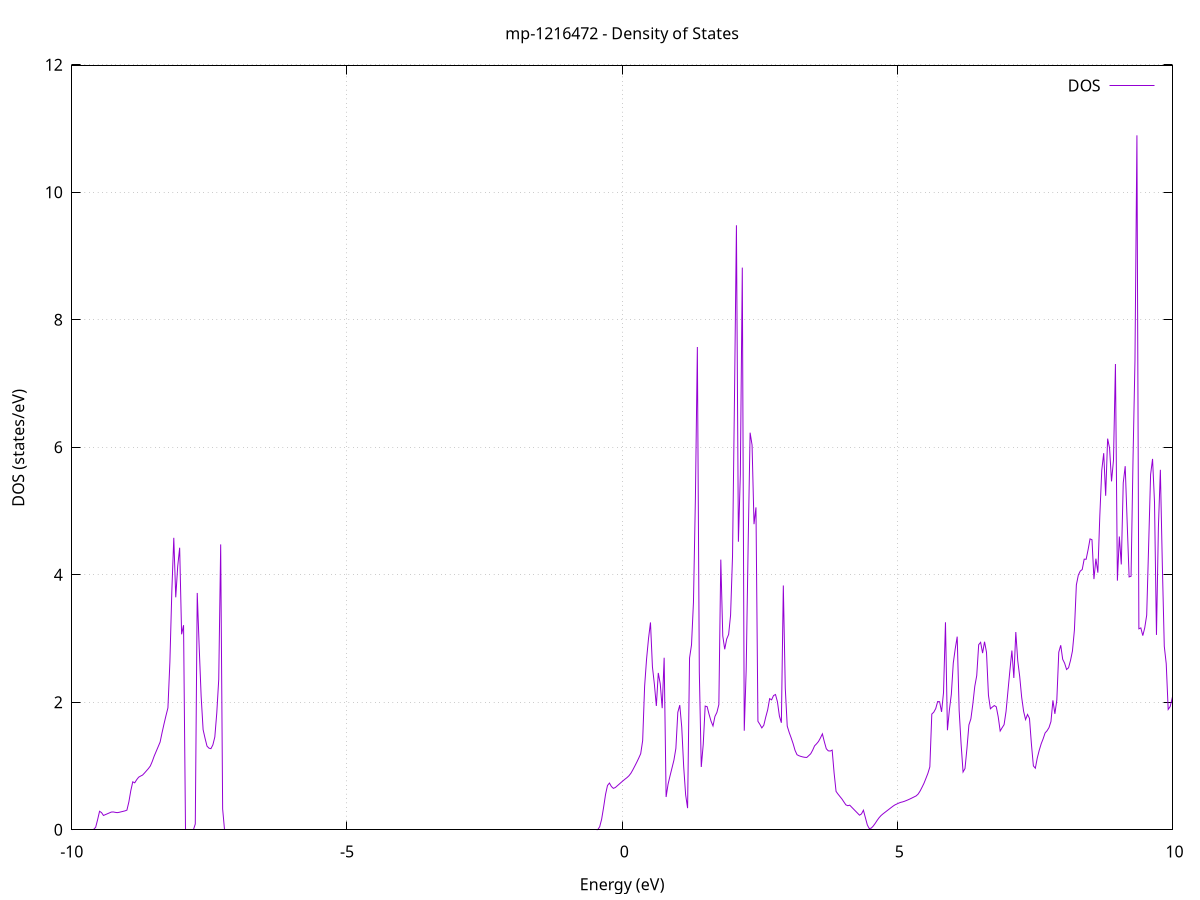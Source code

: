 set title 'mp-1216472 - Density of States'
set xlabel 'Energy (eV)'
set ylabel 'DOS (states/eV)'
set grid
set xrange [-10:10]
set yrange [0:11.984]
set xzeroaxis lt -1
set terminal png size 800,600
set output 'mp-1216472_dos_gnuplot.png'
plot '-' using 1:2 with lines title 'DOS'
-34.627600 0.000000
-34.592100 0.000000
-34.556600 0.000000
-34.521100 0.000000
-34.485600 0.000000
-34.450100 0.000000
-34.414600 0.000000
-34.379100 0.000000
-34.343600 0.000000
-34.308100 0.000000
-34.272600 0.000000
-34.237200 0.000000
-34.201700 0.000000
-34.166200 0.000000
-34.130700 0.000000
-34.095200 0.000000
-34.059700 0.000000
-34.024200 0.000000
-33.988700 0.000000
-33.953200 0.000000
-33.917700 0.000000
-33.882200 0.000000
-33.846700 0.000000
-33.811200 0.000000
-33.775700 0.000000
-33.740200 0.000000
-33.704700 0.000000
-33.669200 0.000000
-33.633700 0.000000
-33.598200 0.000000
-33.562700 0.000000
-33.527200 0.000000
-33.491700 0.000000
-33.456200 0.000000
-33.420700 0.000000
-33.385200 0.000000
-33.349700 0.000000
-33.314200 0.000000
-33.278700 0.000000
-33.243200 0.000000
-33.207700 0.000000
-33.172200 0.000000
-33.136700 0.000000
-33.101200 0.000000
-33.065700 0.000000
-33.030200 0.000000
-32.994700 0.000000
-32.959200 0.000000
-32.923700 0.000000
-32.888300 0.000000
-32.852800 0.000000
-32.817300 0.000000
-32.781800 0.000000
-32.746300 0.000000
-32.710800 0.000000
-32.675300 0.000000
-32.639800 0.000000
-32.604300 0.000000
-32.568800 0.000000
-32.533300 0.000000
-32.497800 0.000000
-32.462300 0.000000
-32.426800 0.000000
-32.391300 0.000000
-32.355800 0.000000
-32.320300 0.000000
-32.284800 0.000000
-32.249300 0.000000
-32.213800 0.000000
-32.178300 0.000000
-32.142800 0.000000
-32.107300 0.000000
-32.071800 0.000000
-32.036300 0.000000
-32.000800 0.000000
-31.965300 0.000000
-31.929800 0.000000
-31.894300 0.000000
-31.858800 0.000000
-31.823300 0.000000
-31.787800 0.000000
-31.752300 0.000000
-31.716800 0.000000
-31.681300 0.000000
-31.645800 0.000000
-31.610300 0.000000
-31.574800 0.000000
-31.539400 0.000000
-31.503900 0.000000
-31.468400 0.000000
-31.432900 0.000000
-31.397400 0.599100
-31.361900 3.513700
-31.326400 11.224900
-31.290900 30.777700
-31.255400 5.088300
-31.219900 40.945600
-31.184400 20.479300
-31.148900 13.538400
-31.113400 10.630600
-31.077900 12.816600
-31.042400 15.099800
-31.006900 15.040400
-30.971400 8.209000
-30.935900 0.000000
-30.900400 0.000000
-30.864900 0.000000
-30.829400 0.000000
-30.793900 0.000000
-30.758400 0.000000
-30.722900 0.000000
-30.687400 0.000000
-30.651900 5.942100
-30.616400 15.438400
-30.580900 8.368100
-30.545400 5.935000
-30.509900 6.541100
-30.474400 9.740300
-30.438900 13.088700
-30.403400 14.399000
-30.367900 19.542000
-30.332400 22.978200
-30.296900 1.994600
-30.261400 28.290700
-30.225900 0.000000
-30.190500 0.000000
-30.155000 0.000000
-30.119500 0.000000
-30.084000 0.000000
-30.048500 0.000000
-30.013000 0.000000
-29.977500 0.000000
-29.942000 0.000000
-29.906500 0.000000
-29.871000 0.000000
-29.835500 0.000000
-29.800000 0.000000
-29.764500 0.000000
-29.729000 0.000000
-29.693500 0.000000
-29.658000 0.000000
-29.622500 0.000000
-29.587000 0.000000
-29.551500 0.000000
-29.516000 0.000000
-29.480500 0.000000
-29.445000 0.000000
-29.409500 0.000000
-29.374000 0.000000
-29.338500 0.000000
-29.303000 0.000000
-29.267500 0.000000
-29.232000 0.000000
-29.196500 0.000000
-29.161000 0.000000
-29.125500 0.000000
-29.090000 0.000000
-29.054500 0.000000
-29.019000 0.000000
-28.983500 0.000000
-28.948000 0.000000
-28.912500 0.000000
-28.877000 0.000000
-28.841600 0.000000
-28.806100 0.000000
-28.770600 0.000000
-28.735100 0.000000
-28.699600 0.000000
-28.664100 0.000000
-28.628600 0.000000
-28.593100 0.000000
-28.557600 0.000000
-28.522100 0.000000
-28.486600 0.000000
-28.451100 0.000000
-28.415600 0.000000
-28.380100 0.000000
-28.344600 0.000000
-28.309100 0.000000
-28.273600 0.000000
-28.238100 0.000000
-28.202600 0.000000
-28.167100 0.000000
-28.131600 0.000000
-28.096100 0.000000
-28.060600 0.000000
-28.025100 0.000000
-27.989600 0.000000
-27.954100 0.000000
-27.918600 0.000000
-27.883100 0.000000
-27.847600 0.000000
-27.812100 0.000000
-27.776600 0.000000
-27.741100 0.000000
-27.705600 0.000000
-27.670100 0.000000
-27.634600 0.000000
-27.599100 0.000000
-27.563600 0.000000
-27.528100 0.000000
-27.492700 0.000000
-27.457200 0.000000
-27.421700 0.000000
-27.386200 0.000000
-27.350700 0.000000
-27.315200 0.000000
-27.279700 0.000000
-27.244200 0.000000
-27.208700 0.000000
-27.173200 0.000000
-27.137700 0.000000
-27.102200 0.000000
-27.066700 0.000000
-27.031200 0.000000
-26.995700 0.000000
-26.960200 0.000000
-26.924700 0.000000
-26.889200 0.000000
-26.853700 0.000000
-26.818200 0.000000
-26.782700 0.000000
-26.747200 0.000000
-26.711700 0.000000
-26.676200 0.000000
-26.640700 0.000000
-26.605200 0.000000
-26.569700 0.000000
-26.534200 0.000000
-26.498700 0.000000
-26.463200 0.000000
-26.427700 0.000000
-26.392200 0.000000
-26.356700 0.000000
-26.321200 0.000000
-26.285700 0.000000
-26.250200 0.000000
-26.214700 0.000000
-26.179200 0.000000
-26.143800 0.000000
-26.108300 0.000000
-26.072800 0.000000
-26.037300 0.000000
-26.001800 0.000000
-25.966300 0.000000
-25.930800 0.000000
-25.895300 0.000000
-25.859800 0.000000
-25.824300 0.000000
-25.788800 0.000000
-25.753300 0.000000
-25.717800 0.000000
-25.682300 0.000000
-25.646800 0.000000
-25.611300 0.000000
-25.575800 0.000000
-25.540300 0.000000
-25.504800 0.000000
-25.469300 0.000000
-25.433800 0.000000
-25.398300 0.000000
-25.362800 0.000000
-25.327300 0.000000
-25.291800 0.000000
-25.256300 0.000000
-25.220800 0.000000
-25.185300 0.000000
-25.149800 0.000000
-25.114300 0.000000
-25.078800 0.000000
-25.043300 0.000000
-25.007800 0.000000
-24.972300 0.000000
-24.936800 0.000000
-24.901300 0.000000
-24.865800 0.000000
-24.830300 0.000000
-24.794900 0.000000
-24.759400 0.000000
-24.723900 0.000000
-24.688400 0.000000
-24.652900 0.000000
-24.617400 0.000000
-24.581900 0.000000
-24.546400 0.000000
-24.510900 0.000000
-24.475400 0.000000
-24.439900 0.000000
-24.404400 0.000000
-24.368900 0.000000
-24.333400 0.000000
-24.297900 0.000000
-24.262400 0.000000
-24.226900 0.000000
-24.191400 0.000000
-24.155900 0.000000
-24.120400 0.000000
-24.084900 0.000000
-24.049400 0.000000
-24.013900 0.000000
-23.978400 0.000000
-23.942900 0.000000
-23.907400 0.000000
-23.871900 0.000000
-23.836400 0.000000
-23.800900 0.000000
-23.765400 0.000000
-23.729900 0.000000
-23.694400 0.000000
-23.658900 0.000000
-23.623400 0.000000
-23.587900 0.000000
-23.552400 0.000000
-23.516900 0.000000
-23.481400 0.000000
-23.445900 0.000000
-23.410500 0.000000
-23.375000 0.000000
-23.339500 0.000000
-23.304000 0.000000
-23.268500 0.000000
-23.233000 0.000000
-23.197500 0.000000
-23.162000 0.000000
-23.126500 0.000000
-23.091000 0.000000
-23.055500 0.000000
-23.020000 0.000000
-22.984500 0.000000
-22.949000 0.000000
-22.913500 0.000000
-22.878000 0.000000
-22.842500 0.000000
-22.807000 0.000000
-22.771500 0.000000
-22.736000 0.000000
-22.700500 0.000000
-22.665000 0.000000
-22.629500 0.000000
-22.594000 0.000000
-22.558500 0.000000
-22.523000 0.000000
-22.487500 0.000000
-22.452000 0.000000
-22.416500 0.000000
-22.381000 0.000000
-22.345500 0.000000
-22.310000 0.000000
-22.274500 0.000000
-22.239000 0.000000
-22.203500 0.000000
-22.168000 0.000000
-22.132500 0.000000
-22.097000 0.000000
-22.061600 0.000000
-22.026100 0.000000
-21.990600 0.000000
-21.955100 0.000000
-21.919600 0.000000
-21.884100 0.000000
-21.848600 0.000000
-21.813100 0.000000
-21.777600 0.000000
-21.742100 0.000000
-21.706600 0.000000
-21.671100 0.000000
-21.635600 0.000000
-21.600100 0.000000
-21.564600 0.000000
-21.529100 0.000000
-21.493600 0.000000
-21.458100 0.000000
-21.422600 0.000000
-21.387100 0.000000
-21.351600 0.000000
-21.316100 0.000000
-21.280600 0.000000
-21.245100 0.000000
-21.209600 0.000000
-21.174100 0.000000
-21.138600 0.000000
-21.103100 0.000000
-21.067600 0.000000
-21.032100 0.000000
-20.996600 0.000000
-20.961100 0.000000
-20.925600 0.000000
-20.890100 0.000000
-20.854600 0.000000
-20.819100 0.000000
-20.783600 0.000000
-20.748100 0.000000
-20.712700 0.000000
-20.677200 0.000000
-20.641700 0.000000
-20.606200 0.000000
-20.570700 0.000000
-20.535200 0.000000
-20.499700 0.000000
-20.464200 0.000000
-20.428700 0.000000
-20.393200 0.000000
-20.357700 0.000000
-20.322200 0.000000
-20.286700 0.000000
-20.251200 0.000000
-20.215700 0.000000
-20.180200 0.000000
-20.144700 0.000000
-20.109200 0.000000
-20.073700 0.000000
-20.038200 0.000000
-20.002700 0.000000
-19.967200 0.000000
-19.931700 0.000000
-19.896200 0.000000
-19.860700 0.000000
-19.825200 0.000000
-19.789700 0.000000
-19.754200 0.000000
-19.718700 0.000000
-19.683200 0.000000
-19.647700 0.000000
-19.612200 0.000000
-19.576700 0.000000
-19.541200 0.000000
-19.505700 0.000000
-19.470200 0.000000
-19.434700 0.000000
-19.399200 0.000000
-19.363800 0.000000
-19.328300 0.000000
-19.292800 0.000000
-19.257300 0.000000
-19.221800 0.000000
-19.186300 0.000000
-19.150800 0.000000
-19.115300 0.000000
-19.079800 0.000000
-19.044300 0.000000
-19.008800 0.000000
-18.973300 0.000000
-18.937800 0.000000
-18.902300 0.000000
-18.866800 0.000000
-18.831300 0.000000
-18.795800 0.000000
-18.760300 0.000000
-18.724800 0.000000
-18.689300 0.000000
-18.653800 0.000000
-18.618300 0.000000
-18.582800 0.000000
-18.547300 0.000000
-18.511800 0.000000
-18.476300 0.000000
-18.440800 0.000000
-18.405300 0.000000
-18.369800 0.000000
-18.334300 0.000000
-18.298800 0.000000
-18.263300 0.000000
-18.227800 0.000000
-18.192300 0.000000
-18.156800 0.000000
-18.121300 0.000000
-18.085800 0.000000
-18.050300 0.000000
-18.014900 0.000000
-17.979400 0.000000
-17.943900 0.000000
-17.908400 0.000000
-17.872900 0.000000
-17.837400 0.000000
-17.801900 0.000000
-17.766400 0.000000
-17.730900 0.000000
-17.695400 0.000000
-17.659900 0.000000
-17.624400 0.000000
-17.588900 0.000000
-17.553400 0.000000
-17.517900 0.000000
-17.482400 0.000000
-17.446900 0.000000
-17.411400 0.000000
-17.375900 0.000000
-17.340400 0.000000
-17.304900 0.000000
-17.269400 0.000000
-17.233900 0.000000
-17.198400 0.000000
-17.162900 0.000000
-17.127400 0.000000
-17.091900 0.000000
-17.056400 0.000000
-17.020900 0.000000
-16.985400 0.000000
-16.949900 0.000000
-16.914400 0.000000
-16.878900 0.000000
-16.843400 0.000000
-16.807900 0.000000
-16.772400 0.000000
-16.736900 0.000000
-16.701400 0.000000
-16.666000 0.000000
-16.630500 0.000000
-16.595000 0.000000
-16.559500 0.000000
-16.524000 0.000000
-16.488500 0.000000
-16.453000 0.000000
-16.417500 0.000000
-16.382000 0.000000
-16.346500 0.000000
-16.311000 0.000000
-16.275500 0.000000
-16.240000 0.000000
-16.204500 0.000000
-16.169000 0.000000
-16.133500 0.000000
-16.098000 0.000000
-16.062500 0.000000
-16.027000 0.000000
-15.991500 0.000000
-15.956000 0.000000
-15.920500 0.000000
-15.885000 0.000000
-15.849500 0.000000
-15.814000 0.000000
-15.778500 0.000000
-15.743000 0.000000
-15.707500 0.000000
-15.672000 0.000000
-15.636500 0.000000
-15.601000 0.000000
-15.565500 0.000000
-15.530000 0.000000
-15.494500 0.000000
-15.459000 0.000000
-15.423500 0.000000
-15.388000 0.000000
-15.352500 0.000000
-15.317100 0.000000
-15.281600 0.000000
-15.246100 0.000000
-15.210600 0.000000
-15.175100 0.000000
-15.139600 0.000000
-15.104100 0.000000
-15.068600 0.000000
-15.033100 0.000000
-14.997600 0.000000
-14.962100 0.000000
-14.926600 0.000000
-14.891100 0.000000
-14.855600 0.000000
-14.820100 0.000000
-14.784600 0.000000
-14.749100 0.000000
-14.713600 0.000000
-14.678100 0.000000
-14.642600 0.000000
-14.607100 0.000000
-14.571600 0.000000
-14.536100 0.000000
-14.500600 0.000000
-14.465100 0.000000
-14.429600 0.000000
-14.394100 0.000000
-14.358600 0.000000
-14.323100 0.000000
-14.287600 0.000000
-14.252100 0.000000
-14.216600 0.000000
-14.181100 0.000000
-14.145600 0.000000
-14.110100 0.000000
-14.074600 0.000000
-14.039100 0.000000
-14.003600 0.000000
-13.968100 0.000000
-13.932700 0.000000
-13.897200 0.000000
-13.861700 0.000000
-13.826200 0.000000
-13.790700 0.000000
-13.755200 0.000000
-13.719700 0.000000
-13.684200 0.000000
-13.648700 0.000000
-13.613200 0.000000
-13.577700 0.000000
-13.542200 0.000000
-13.506700 0.000000
-13.471200 0.000000
-13.435700 0.000000
-13.400200 0.000000
-13.364700 0.000000
-13.329200 0.000000
-13.293700 0.000000
-13.258200 0.000000
-13.222700 0.000000
-13.187200 0.000000
-13.151700 0.000000
-13.116200 0.000000
-13.080700 0.000000
-13.045200 0.000000
-13.009700 0.000000
-12.974200 0.000000
-12.938700 0.000000
-12.903200 0.000000
-12.867700 0.000000
-12.832200 0.000000
-12.796700 0.000000
-12.761200 0.000000
-12.725700 0.000000
-12.690200 0.000000
-12.654700 0.000000
-12.619200 0.000000
-12.583800 0.000000
-12.548300 0.000000
-12.512800 0.000000
-12.477300 0.000000
-12.441800 0.000000
-12.406300 0.000000
-12.370800 0.000000
-12.335300 0.000000
-12.299800 0.000000
-12.264300 0.000000
-12.228800 0.000000
-12.193300 0.000000
-12.157800 0.000000
-12.122300 0.000000
-12.086800 0.000000
-12.051300 0.000000
-12.015800 0.000000
-11.980300 0.000000
-11.944800 0.000000
-11.909300 0.000000
-11.873800 0.000000
-11.838300 0.000000
-11.802800 0.000000
-11.767300 0.000000
-11.731800 0.000000
-11.696300 0.000000
-11.660800 0.000000
-11.625300 0.000000
-11.589800 0.000000
-11.554300 0.000000
-11.518800 0.000000
-11.483300 0.000000
-11.447800 0.000000
-11.412300 0.000000
-11.376800 0.000000
-11.341300 0.000000
-11.305800 0.000000
-11.270300 0.000000
-11.234900 0.000000
-11.199400 0.000000
-11.163900 0.000000
-11.128400 0.000000
-11.092900 0.000000
-11.057400 0.000000
-11.021900 0.000000
-10.986400 0.000000
-10.950900 0.000000
-10.915400 0.000000
-10.879900 0.000000
-10.844400 0.000000
-10.808900 0.000000
-10.773400 0.000000
-10.737900 0.000000
-10.702400 0.000000
-10.666900 0.000000
-10.631400 0.000000
-10.595900 0.000000
-10.560400 0.000000
-10.524900 0.000000
-10.489400 0.000000
-10.453900 0.000000
-10.418400 0.000000
-10.382900 0.000000
-10.347400 0.000000
-10.311900 0.000000
-10.276400 0.000000
-10.240900 0.000000
-10.205400 0.000000
-10.169900 0.000000
-10.134400 0.000000
-10.098900 0.000000
-10.063400 0.000000
-10.027900 0.000000
-9.992400 0.000000
-9.956900 0.000000
-9.921400 0.000000
-9.886000 0.000000
-9.850500 0.000000
-9.815000 0.000000
-9.779500 0.000000
-9.744000 0.000000
-9.708500 0.000000
-9.673000 0.000000
-9.637500 0.000000
-9.602000 0.000000
-9.566500 0.038400
-9.531000 0.158100
-9.495500 0.290200
-9.460000 0.269700
-9.424500 0.224400
-9.389000 0.237800
-9.353500 0.251100
-9.318000 0.264500
-9.282500 0.277700
-9.247000 0.279800
-9.211500 0.273600
-9.176000 0.268800
-9.140500 0.273800
-9.105000 0.281400
-9.069500 0.288900
-9.034000 0.296400
-8.998500 0.308200
-8.963000 0.437000
-8.927500 0.615100
-8.892000 0.752500
-8.856500 0.736700
-8.821000 0.785500
-8.785500 0.824700
-8.750000 0.842500
-8.714500 0.857800
-8.679000 0.890100
-8.643500 0.925200
-8.608000 0.960200
-8.572500 1.001700
-8.537100 1.073600
-8.501600 1.158500
-8.466100 1.230600
-8.430600 1.303000
-8.395100 1.376100
-8.359600 1.524100
-8.324100 1.660900
-8.288600 1.791000
-8.253100 1.912600
-8.217600 2.630800
-8.182100 3.747800
-8.146600 4.580100
-8.111100 3.647200
-8.075600 4.132400
-8.040100 4.424600
-8.004600 3.066800
-7.969100 3.209500
-7.933600 0.000000
-7.898100 0.000000
-7.862600 0.000000
-7.827100 0.000000
-7.791600 0.000000
-7.756100 0.091000
-7.720600 3.715100
-7.685100 2.865500
-7.649600 2.092800
-7.614100 1.570800
-7.578600 1.435100
-7.543100 1.312100
-7.507600 1.280400
-7.472100 1.272400
-7.436600 1.331400
-7.401100 1.455900
-7.365600 1.833300
-7.330100 2.357100
-7.294600 4.476400
-7.259100 0.327000
-7.223600 0.000000
-7.188200 0.000000
-7.152700 0.000000
-7.117200 0.000000
-7.081700 0.000000
-7.046200 0.000000
-7.010700 0.000000
-6.975200 0.000000
-6.939700 0.000000
-6.904200 0.000000
-6.868700 0.000000
-6.833200 0.000000
-6.797700 0.000000
-6.762200 0.000000
-6.726700 0.000000
-6.691200 0.000000
-6.655700 0.000000
-6.620200 0.000000
-6.584700 0.000000
-6.549200 0.000000
-6.513700 0.000000
-6.478200 0.000000
-6.442700 0.000000
-6.407200 0.000000
-6.371700 0.000000
-6.336200 0.000000
-6.300700 0.000000
-6.265200 0.000000
-6.229700 0.000000
-6.194200 0.000000
-6.158700 0.000000
-6.123200 0.000000
-6.087700 0.000000
-6.052200 0.000000
-6.016700 0.000000
-5.981200 0.000000
-5.945700 0.000000
-5.910200 0.000000
-5.874700 0.000000
-5.839300 0.000000
-5.803800 0.000000
-5.768300 0.000000
-5.732800 0.000000
-5.697300 0.000000
-5.661800 0.000000
-5.626300 0.000000
-5.590800 0.000000
-5.555300 0.000000
-5.519800 0.000000
-5.484300 0.000000
-5.448800 0.000000
-5.413300 0.000000
-5.377800 0.000000
-5.342300 0.000000
-5.306800 0.000000
-5.271300 0.000000
-5.235800 0.000000
-5.200300 0.000000
-5.164800 0.000000
-5.129300 0.000000
-5.093800 0.000000
-5.058300 0.000000
-5.022800 0.000000
-4.987300 0.000000
-4.951800 0.000000
-4.916300 0.000000
-4.880800 0.000000
-4.845300 0.000000
-4.809800 0.000000
-4.774300 0.000000
-4.738800 0.000000
-4.703300 0.000000
-4.667800 0.000000
-4.632300 0.000000
-4.596800 0.000000
-4.561300 0.000000
-4.525800 0.000000
-4.490400 0.000000
-4.454900 0.000000
-4.419400 0.000000
-4.383900 0.000000
-4.348400 0.000000
-4.312900 0.000000
-4.277400 0.000000
-4.241900 0.000000
-4.206400 0.000000
-4.170900 0.000000
-4.135400 0.000000
-4.099900 0.000000
-4.064400 0.000000
-4.028900 0.000000
-3.993400 0.000000
-3.957900 0.000000
-3.922400 0.000000
-3.886900 0.000000
-3.851400 0.000000
-3.815900 0.000000
-3.780400 0.000000
-3.744900 0.000000
-3.709400 0.000000
-3.673900 0.000000
-3.638400 0.000000
-3.602900 0.000000
-3.567400 0.000000
-3.531900 0.000000
-3.496400 0.000000
-3.460900 0.000000
-3.425400 0.000000
-3.389900 0.000000
-3.354400 0.000000
-3.318900 0.000000
-3.283400 0.000000
-3.247900 0.000000
-3.212400 0.000000
-3.176900 0.000000
-3.141400 0.000000
-3.106000 0.000000
-3.070500 0.000000
-3.035000 0.000000
-2.999500 0.000000
-2.964000 0.000000
-2.928500 0.000000
-2.893000 0.000000
-2.857500 0.000000
-2.822000 0.000000
-2.786500 0.000000
-2.751000 0.000000
-2.715500 0.000000
-2.680000 0.000000
-2.644500 0.000000
-2.609000 0.000000
-2.573500 0.000000
-2.538000 0.000000
-2.502500 0.000000
-2.467000 0.000000
-2.431500 0.000000
-2.396000 0.000000
-2.360500 0.000000
-2.325000 0.000000
-2.289500 0.000000
-2.254000 0.000000
-2.218500 0.000000
-2.183000 0.000000
-2.147500 0.000000
-2.112000 0.000000
-2.076500 0.000000
-2.041000 0.000000
-2.005500 0.000000
-1.970000 0.000000
-1.934500 0.000000
-1.899000 0.000000
-1.863500 0.000000
-1.828000 0.000000
-1.792500 0.000000
-1.757100 0.000000
-1.721600 0.000000
-1.686100 0.000000
-1.650600 0.000000
-1.615100 0.000000
-1.579600 0.000000
-1.544100 0.000000
-1.508600 0.000000
-1.473100 0.000000
-1.437600 0.000000
-1.402100 0.000000
-1.366600 0.000000
-1.331100 0.000000
-1.295600 0.000000
-1.260100 0.000000
-1.224600 0.000000
-1.189100 0.000000
-1.153600 0.000000
-1.118100 0.000000
-1.082600 0.000000
-1.047100 0.000000
-1.011600 0.000000
-0.976100 0.000000
-0.940600 0.000000
-0.905100 0.000000
-0.869600 0.000000
-0.834100 0.000000
-0.798600 0.000000
-0.763100 0.000000
-0.727600 0.000000
-0.692100 0.000000
-0.656600 0.000000
-0.621100 0.000000
-0.585600 0.000000
-0.550100 0.000000
-0.514600 0.000000
-0.479100 0.000000
-0.443600 0.002100
-0.408200 0.046800
-0.372700 0.165000
-0.337200 0.351200
-0.301700 0.554400
-0.266200 0.694800
-0.230700 0.732900
-0.195200 0.678700
-0.159700 0.649900
-0.124200 0.662600
-0.088700 0.689600
-0.053200 0.716500
-0.017700 0.743500
0.017800 0.769700
0.053300 0.795100
0.088800 0.819000
0.124300 0.847800
0.159800 0.887700
0.195300 0.941800
0.230800 1.000600
0.266300 1.060800
0.301800 1.124800
0.337300 1.194000
0.372800 1.399100
0.408300 2.250200
0.443800 2.678800
0.479300 3.000800
0.514800 3.252400
0.550300 2.555400
0.585800 2.282900
0.621300 1.942500
0.656800 2.460600
0.692300 2.289300
0.727800 1.907600
0.763300 2.699000
0.798800 0.514300
0.834300 0.715000
0.869800 0.844600
0.905300 0.967900
0.940700 1.091800
0.976200 1.275500
1.011700 1.843600
1.047200 1.955600
1.082700 1.612300
1.118200 0.989200
1.153700 0.548100
1.189200 0.339500
1.224700 2.694500
1.260200 2.899700
1.295700 3.566400
1.331200 5.206500
1.366700 7.573400
1.402200 2.475900
1.437700 0.985000
1.473200 1.337600
1.508700 1.940600
1.544200 1.931400
1.579700 1.811000
1.615200 1.704100
1.650700 1.628800
1.686200 1.778700
1.721700 1.840800
1.757200 1.964400
1.792700 4.238300
1.828200 3.042100
1.863700 2.831500
1.899200 2.991400
1.934700 3.064600
1.970200 3.365300
2.005700 4.293100
2.041200 6.778900
2.076700 9.483900
2.112200 4.519000
2.147700 5.574100
2.183200 8.819000
2.218700 1.553600
2.254200 2.518600
2.289600 4.473000
2.325100 6.229700
2.360600 6.036900
2.396100 4.794500
2.431600 5.058100
2.467100 1.702400
2.502600 1.653500
2.538100 1.598100
2.573600 1.639400
2.609100 1.767500
2.644600 1.882900
2.680100 2.057100
2.715600 2.038600
2.751100 2.106000
2.786600 2.121800
2.822100 2.006100
2.857600 1.783000
2.893100 1.679000
2.928600 3.832700
2.964100 2.221500
2.999600 1.626700
3.035100 1.527300
3.070600 1.443000
3.106100 1.352400
3.141600 1.246100
3.177100 1.177800
3.212600 1.161500
3.248100 1.150900
3.283600 1.142500
3.319100 1.136500
3.354600 1.134600
3.390100 1.162600
3.425600 1.192000
3.461100 1.247900
3.496600 1.316700
3.532100 1.348200
3.567600 1.385000
3.603100 1.441000
3.638500 1.504500
3.674000 1.381100
3.709500 1.271100
3.745000 1.238600
3.780500 1.235300
3.816000 1.249700
3.851500 0.890400
3.887000 0.601500
3.922500 0.559300
3.958000 0.521300
3.993500 0.483300
4.029000 0.437100
4.064500 0.391500
4.100000 0.377600
4.135500 0.385800
4.171000 0.354400
4.206500 0.323000
4.242000 0.291600
4.277500 0.260300
4.313000 0.228900
4.348500 0.248700
4.384000 0.306700
4.419500 0.190600
4.455000 0.075900
4.490500 0.018300
4.526000 0.025800
4.561500 0.057400
4.597000 0.099400
4.632500 0.146200
4.668000 0.188400
4.703500 0.222800
4.739000 0.249100
4.774500 0.272800
4.810000 0.296400
4.845500 0.320000
4.881000 0.343700
4.916500 0.367100
4.952000 0.388100
4.987400 0.402800
5.022900 0.417200
5.058400 0.429600
5.093900 0.437000
5.129400 0.446900
5.164900 0.459100
5.200400 0.472000
5.235900 0.485900
5.271400 0.501100
5.306900 0.516400
5.342400 0.531700
5.377900 0.559800
5.413400 0.607100
5.448900 0.666500
5.484400 0.729500
5.519900 0.806200
5.555400 0.885000
5.590900 0.986400
5.626400 1.815200
5.661900 1.844400
5.697400 1.900300
5.732900 2.012200
5.768400 2.008800
5.803900 1.849200
5.839400 2.151500
5.874900 3.254900
5.910400 1.561300
5.945900 1.878500
5.981400 2.125000
6.016900 2.616300
6.052400 2.841100
6.087900 3.029900
6.123400 1.874200
6.158900 1.344100
6.194400 0.906600
6.229900 0.961000
6.265400 1.280300
6.300900 1.644800
6.336400 1.739800
6.371800 1.970900
6.407300 2.249000
6.442800 2.418100
6.478300 2.903100
6.513800 2.940800
6.549300 2.771700
6.584800 2.950000
6.620300 2.785200
6.655800 2.111500
6.691300 1.897900
6.726800 1.925700
6.762300 1.948600
6.797800 1.929800
6.833300 1.771100
6.868800 1.549600
6.904300 1.600600
6.939800 1.648600
6.975300 1.855900
7.010800 2.182300
7.046300 2.505700
7.081800 2.811800
7.117300 2.381100
7.152800 3.101800
7.188300 2.651100
7.223800 2.403700
7.259300 2.079500
7.294800 1.858500
7.330300 1.729100
7.365800 1.809300
7.401300 1.747400
7.436800 1.342400
7.472300 1.002000
7.507800 0.965700
7.543300 1.127600
7.578800 1.248100
7.614300 1.349300
7.649800 1.428000
7.685300 1.519100
7.720700 1.553600
7.756200 1.603200
7.791700 1.698300
7.827200 2.030400
7.862700 1.818800
7.898200 2.035700
7.933700 2.785900
7.969200 2.894800
8.004700 2.674700
8.040200 2.612600
8.075700 2.514100
8.111200 2.541600
8.146700 2.656000
8.182200 2.805100
8.217700 3.132700
8.253200 3.841300
8.288700 3.995400
8.324200 4.058600
8.359700 4.082700
8.395200 4.245400
8.430700 4.243700
8.466200 4.392100
8.501700 4.563400
8.537200 4.550000
8.572700 3.932700
8.608200 4.253100
8.643700 4.033500
8.679200 4.921700
8.714700 5.640300
8.750200 5.908100
8.785700 5.239400
8.821200 6.136400
8.856700 5.986000
8.892200 5.466000
8.927700 5.796900
8.963200 7.306800
8.998700 3.908400
9.034200 4.601300
9.069600 4.162700
9.105100 5.443100
9.140600 5.704500
9.176100 4.829800
9.211600 3.967000
9.247100 3.977600
9.282600 5.811100
9.318100 7.358800
9.353600 10.894700
9.389100 3.152800
9.424600 3.166600
9.460100 3.045500
9.495600 3.167600
9.531100 3.367100
9.566600 4.465100
9.602100 5.571300
9.637600 5.818300
9.673100 5.137600
9.708600 3.056800
9.744100 4.751000
9.779600 5.647400
9.815100 4.161700
9.850600 2.879500
9.886100 2.605300
9.921600 1.887600
9.957100 1.931800
9.992600 2.058100
10.028100 2.206900
10.063600 2.483500
10.099100 2.636300
10.134600 2.719800
10.170100 2.835700
10.205600 2.841400
10.241100 2.889900
10.276600 2.951900
10.312100 2.933600
10.347600 2.895900
10.383100 2.979100
10.418500 2.556500
10.454000 2.555200
10.489500 2.643300
10.525000 2.542600
10.560500 2.726500
10.596000 2.815100
10.631500 2.694300
10.667000 2.968600
10.702500 2.778700
10.738000 1.485300
10.773500 1.029200
10.809000 0.854800
10.844500 0.915100
10.880000 2.275300
10.915500 2.981800
10.951000 2.757200
10.986500 3.001300
11.022000 3.408700
11.057500 2.763700
11.093000 2.094300
11.128500 2.261200
11.164000 2.647000
11.199500 2.608100
11.235000 2.663000
11.270500 2.270600
11.306000 2.394100
11.341500 2.217600
11.377000 1.960300
11.412500 1.737600
11.448000 2.334400
11.483500 2.652000
11.519000 2.200400
11.554500 1.656400
11.590000 1.823300
11.625500 3.374900
11.661000 2.845800
11.696500 2.531900
11.732000 2.845000
11.767400 3.065200
11.802900 2.493200
11.838400 2.913400
11.873900 4.284200
11.909400 2.572300
11.944900 2.438200
11.980400 2.630000
12.015900 2.359600
12.051400 1.978400
12.086900 2.034700
12.122400 2.269000
12.157900 2.056000
12.193400 2.253400
12.228900 2.458800
12.264400 2.055500
12.299900 1.665500
12.335400 1.371200
12.370900 1.206300
12.406400 1.064000
12.441900 0.966300
12.477400 1.174200
12.512900 1.611400
12.548400 1.664800
12.583900 1.554700
12.619400 1.406000
12.654900 1.489200
12.690400 1.286500
12.725900 0.939400
12.761400 0.666900
12.796900 0.414700
12.832400 0.314500
12.867900 0.300200
12.903400 0.289900
12.938900 0.282600
12.974400 0.277600
13.009900 0.274600
13.045400 0.273600
13.080900 0.275500
13.116300 0.278600
13.151800 0.281800
13.187300 0.285000
13.222800 0.288200
13.258300 0.292300
13.293800 0.297700
13.329300 0.304000
13.364800 0.311200
13.400300 0.319900
13.435800 0.330200
13.471300 0.341000
13.506800 0.352000
13.542300 0.363500
13.577800 0.376200
13.613300 0.383000
13.648800 0.392100
13.684300 0.402000
13.719800 0.412600
13.755300 0.424000
13.790800 0.436900
13.826300 0.451900
13.861800 0.467200
13.897300 0.482800
13.932800 0.498800
13.968300 0.514900
14.003800 0.533700
14.039300 0.733200
14.074800 0.639900
14.110300 0.594400
14.145800 0.408100
14.181300 0.390200
14.216800 0.381600
14.252300 0.370800
14.287800 0.360100
14.323300 0.352000
14.358800 0.343800
14.394300 0.335700
14.429800 0.328500
14.465200 0.322800
14.500700 0.318100
14.536200 0.314400
14.571700 0.312000
14.607200 0.312800
14.642700 0.328600
14.678200 0.356300
14.713700 0.385300
14.749200 0.415700
14.784700 0.447400
14.820200 0.388300
14.855700 0.323300
14.891200 0.342800
14.926700 0.383000
14.962200 0.409800
14.997700 0.432400
15.033200 0.452600
15.068700 0.471500
15.104200 0.489100
15.139700 0.509800
15.175200 0.534300
15.210700 0.559300
15.246200 0.590000
15.281700 0.621700
15.317200 0.644600
15.352700 0.674700
15.388200 0.699900
15.423700 0.725300
15.459200 0.681400
15.494700 0.703400
15.530200 0.730900
15.565700 0.768800
15.601200 0.811600
15.636700 0.814200
15.672200 0.775800
15.707700 0.787500
15.743200 0.794300
15.778700 0.801000
15.814200 0.819300
15.849600 0.834700
15.885100 1.368100
15.920600 1.304700
15.956100 1.142400
15.991600 0.981100
16.027100 0.873200
16.062600 0.851100
16.098100 0.848100
16.133600 0.843900
16.169100 0.838500
16.204600 0.833200
16.240100 0.843800
16.275600 0.840200
16.311100 0.818900
16.346600 0.794100
16.382100 0.786000
16.417600 0.793000
16.453100 0.803900
16.488600 0.813400
16.524100 0.821200
16.559600 0.829200
16.595100 0.838300
16.630600 0.848500
16.666100 0.858100
16.701600 0.864300
16.737100 0.847400
16.772600 0.829300
16.808100 0.824600
16.843600 0.831800
16.879100 0.844600
16.914600 0.885500
16.950100 1.133500
16.985600 0.981100
17.021100 0.911300
17.056600 0.864100
17.092100 0.828000
17.127600 0.798800
17.163100 0.775900
17.198500 0.751300
17.234000 0.718600
17.269500 0.688600
17.305000 0.653500
17.340500 0.619300
17.376000 0.574700
17.411500 0.540100
17.447000 0.511000
17.482500 0.481600
17.518000 0.456800
17.553500 0.439700
17.589000 0.420900
17.624500 0.402000
17.660000 0.384900
17.695500 0.394300
17.731000 0.657800
17.766500 0.666500
17.802000 0.724800
17.837500 0.795900
17.873000 0.867400
17.908500 0.993500
17.944000 1.057100
17.979500 1.128600
18.015000 1.188300
18.050500 1.284300
18.086000 1.416900
18.121500 1.534100
18.157000 1.648700
18.192500 1.861700
18.228000 1.995900
18.263500 1.791000
18.299000 1.191000
18.334500 0.973300
18.370000 0.870800
18.405500 0.661900
18.441000 0.418200
18.476500 0.395100
18.512000 0.415400
18.547400 0.543300
18.582900 0.744300
18.618400 0.883600
18.653900 0.952400
18.689400 0.993000
18.724900 0.966900
18.760400 0.873400
18.795900 0.890300
18.831400 0.905600
18.866900 0.889300
18.902400 0.902300
18.937900 0.948200
18.973400 1.039300
19.008900 1.176200
19.044400 1.236500
19.079900 1.294600
19.115400 1.343000
19.150900 1.273300
19.186400 1.250400
19.221900 1.149300
19.257400 1.053600
19.292900 0.943000
19.328400 0.895200
19.363900 0.835800
19.399400 0.794600
19.434900 0.816600
19.470400 1.055600
19.505900 1.308300
19.541400 1.419200
19.576900 1.501000
19.612400 1.540500
19.647900 1.559900
19.683400 1.600100
19.718900 1.670600
19.754400 1.693300
19.789900 1.516900
19.825400 1.504300
19.860900 1.463700
19.896300 1.414400
19.931800 1.351800
19.967300 1.281200
20.002800 1.041100
20.038300 0.898800
20.073800 0.865800
20.109300 0.824200
20.144800 0.781100
20.180300 0.757900
20.215800 0.743800
20.251300 0.794000
20.286800 0.910500
20.322300 1.045500
20.357800 1.141300
20.393300 1.178800
20.428800 1.224100
20.464300 1.299800
20.499800 1.438500
20.535300 1.543000
20.570800 1.568300
20.606300 1.707600
20.641800 1.762900
20.677300 1.967200
20.712800 2.229100
20.748300 3.128200
20.783800 2.880500
20.819300 2.699100
20.854800 2.571400
20.890300 2.447600
20.925800 2.405400
20.961300 2.218800
20.996800 1.992300
21.032300 1.892200
21.067800 1.973100
21.103300 2.286300
21.138800 2.549800
21.174300 3.200800
21.209800 2.685700
21.245200 2.390200
21.280700 2.287100
21.316200 1.815100
21.351700 1.634400
21.387200 1.609400
21.422700 1.567800
21.458200 1.537100
21.493700 1.515400
21.529200 1.493700
21.564700 1.431600
21.600200 1.352000
21.635700 1.298400
21.671200 1.257600
21.706700 1.218400
21.742200 1.186700
21.777700 1.159200
21.813200 1.129200
21.848700 1.095500
21.884200 1.057800
21.919700 1.023100
21.955200 0.995400
21.990700 0.971100
22.026200 0.950100
22.061700 0.925900
22.097200 0.904300
22.132700 0.883200
22.168200 0.888200
22.203700 0.886500
22.239200 0.902400
22.274700 0.920400
22.310200 1.090700
22.345700 1.402200
22.381200 1.507200
22.416700 1.804900
22.452200 2.114000
22.487700 2.311900
22.523200 2.262900
22.558700 1.993100
22.594100 1.630200
22.629600 1.561200
22.665100 1.523200
22.700600 1.509600
22.736100 1.529900
22.771600 1.508400
22.807100 1.468200
22.842600 1.440300
22.878100 1.428800
22.913600 1.431000
22.949100 1.462800
22.984600 1.556000
23.020100 1.568100
23.055600 1.283500
23.091100 1.121200
23.126600 0.958200
23.162100 0.815100
23.197600 0.694000
23.233100 0.590600
23.268600 0.627100
23.304100 0.779700
23.339600 1.288000
23.375100 1.707000
23.410600 1.616400
23.446100 1.691200
23.481600 1.780700
23.517100 1.994000
23.552600 2.128000
23.588100 1.737100
23.623600 1.437200
23.659100 1.385800
23.694600 1.235000
23.730100 1.159000
23.765600 1.117100
23.801100 1.114600
23.836600 1.233100
23.872100 1.412300
23.907600 1.762200
23.943000 1.891900
23.978500 1.863500
24.014000 1.797100
24.049500 1.476300
24.085000 1.345200
24.120500 1.223100
24.156000 1.127000
24.191500 1.045500
24.227000 0.974600
24.262500 0.904800
24.298000 0.950800
24.333500 0.845200
24.369000 0.752600
24.404500 0.694900
24.440000 0.655200
24.475500 0.619400
24.511000 0.585500
24.546500 0.564200
24.582000 0.558500
24.617500 0.568900
24.653000 0.591200
24.688500 0.623600
24.724000 0.663000
24.759500 0.711800
24.795000 0.784500
24.830500 0.966300
24.866000 1.337200
24.901500 1.532800
24.937000 1.419900
24.972500 1.508300
25.008000 1.465900
25.043500 1.631700
25.079000 1.801000
25.114500 1.627200
25.150000 1.553200
25.185500 1.510900
25.221000 1.479200
25.256500 1.544200
25.291900 1.223000
25.327400 1.101900
25.362900 1.044600
25.398400 0.991400
25.433900 0.929100
25.469400 0.950400
25.504900 0.981700
25.540400 1.048300
25.575900 1.056600
25.611400 0.934300
25.646900 0.902200
25.682400 0.898900
25.717900 0.980100
25.753400 0.881800
25.788900 0.926400
25.824400 0.962700
25.859900 1.062900
25.895400 1.162400
25.930900 1.261200
25.966400 1.481700
26.001900 1.632000
26.037400 1.531700
26.072900 1.455200
26.108400 1.350100
26.143900 1.262300
26.179400 1.240500
26.214900 1.247000
26.250400 1.264600
26.285900 1.182600
26.321400 1.138400
26.356900 1.130900
26.392400 1.128600
26.427900 1.136000
26.463400 1.125100
26.498900 1.133500
26.534400 1.126000
26.569900 1.135400
26.605400 1.091400
26.640900 1.076000
26.676300 1.085500
26.711800 1.062200
26.747300 1.045800
26.782800 1.037600
26.818300 1.130400
26.853800 1.044000
26.889300 1.058800
26.924800 1.138900
26.960300 1.220800
26.995800 1.271700
27.031300 1.262700
27.066800 1.299400
27.102300 1.297000
27.137800 1.467500
27.173300 1.540200
27.208800 1.535200
27.244300 1.587000
27.279800 1.580000
27.315300 1.499700
27.350800 1.440800
27.386300 1.386600
27.421800 1.386000
27.457300 1.394400
27.492800 1.515300
27.528300 1.678600
27.563800 1.432800
27.599300 1.304800
27.634800 1.788000
27.670300 1.453300
27.705800 1.514600
27.741300 1.751200
27.776800 1.859400
27.812300 1.909400
27.847800 2.041100
27.883300 2.185800
27.918800 2.341000
27.954300 1.879300
27.989800 1.616000
28.025200 1.475500
28.060700 1.501400
28.096200 1.477800
28.131700 1.393500
28.167200 1.301000
28.202700 1.286500
28.238200 1.253100
28.273700 1.160600
28.309200 1.097100
28.344700 0.834100
28.380200 0.717300
28.415700 0.653000
28.451200 0.659800
28.486700 0.692200
28.522200 0.706900
28.557700 0.764600
28.593200 0.808100
28.628700 0.842700
28.664200 0.862300
28.699700 0.926600
28.735200 0.946300
28.770700 0.903300
28.806200 0.866900
28.841700 0.838800
28.877200 0.828400
28.912700 0.859500
28.948200 0.914300
28.983700 0.990500
29.019200 1.090500
29.054700 1.138400
29.090200 1.175900
29.125700 1.221400
29.161200 1.286700
29.196700 1.360400
29.232200 1.221000
29.267700 1.174000
29.303200 1.118200
29.338700 1.043700
29.374100 0.957100
29.409600 0.992500
29.445100 1.076100
29.480600 1.128500
29.516100 1.150700
29.551600 1.245700
29.587100 1.277400
29.622600 1.277800
29.658100 1.298900
29.693600 1.319700
29.729100 1.228400
29.764600 1.080200
29.800100 0.917500
29.835600 0.800800
29.871100 0.740100
29.906600 0.761700
29.942100 0.778600
29.977600 0.794300
30.013100 0.830000
30.048600 0.883600
30.084100 0.938300
30.119600 0.987700
30.155100 1.049400
30.190600 1.190900
30.226100 1.372000
30.261600 1.224800
30.297100 1.170100
30.332600 1.123300
30.368100 1.066200
30.403600 1.036400
30.439100 1.033600
30.474600 0.991300
30.510100 0.886100
30.545600 0.807300
30.581100 0.766900
30.616600 0.750000
30.652100 0.783600
30.687600 0.818200
30.723000 0.908200
30.758500 0.960900
30.794000 0.978000
30.829500 0.877400
30.865000 0.747100
30.900500 0.623900
30.936000 0.535600
30.971500 0.451600
31.007000 0.437600
31.042500 0.430100
31.078000 0.427400
31.113500 0.429300
31.149000 0.419500
31.184500 0.391500
31.220000 0.353400
31.255500 0.313000
31.291000 0.274100
31.326500 0.244400
31.362000 0.224400
31.397500 0.210400
31.433000 0.200700
31.468500 0.191700
31.504000 0.183400
31.539500 0.175700
31.575000 0.168600
31.610500 0.162900
31.646000 0.166300
31.681500 0.163500
31.717000 0.151300
31.752500 0.137900
31.788000 0.132200
31.823500 0.129200
31.859000 0.126100
31.894500 0.122700
31.930000 0.119200
31.965500 0.115600
32.001000 0.112000
32.036500 0.108300
32.071900 0.104700
32.107400 0.101100
32.142900 0.097700
32.178400 0.094300
32.213900 0.090800
32.249400 0.087600
32.284900 0.084700
32.320400 0.082300
32.355900 0.080400
32.391400 0.079000
32.426900 0.078200
32.462400 0.077200
32.497900 0.073100
32.533400 0.065400
32.568900 0.059800
32.604400 0.057100
32.639900 0.053800
32.675400 0.050000
32.710900 0.045900
32.746400 0.041900
32.781900 0.037900
32.817400 0.034000
32.852900 0.029700
32.888400 0.024700
32.923900 0.020100
32.959400 0.015800
32.994900 0.011900
33.030400 0.008400
33.065900 0.005300
33.101400 0.002600
33.136900 0.000200
33.172400 0.000000
33.207900 0.000000
33.243400 0.000000
33.278900 0.000000
33.314400 0.000000
33.349900 0.000000
33.385400 0.000000
33.420800 0.000000
33.456300 0.000000
33.491800 0.000000
33.527300 0.000000
33.562800 0.000000
33.598300 0.000000
33.633800 0.000000
33.669300 0.000000
33.704800 0.000000
33.740300 0.000000
33.775800 0.000000
33.811300 0.000000
33.846800 0.000000
33.882300 0.000000
33.917800 0.000000
33.953300 0.000000
33.988800 0.000000
34.024300 0.000000
34.059800 0.000000
34.095300 0.000000
34.130800 0.000000
34.166300 0.000000
34.201800 0.000000
34.237300 0.000000
34.272800 0.000000
34.308300 0.000000
34.343800 0.000000
34.379300 0.000000
34.414800 0.000000
34.450300 0.000000
34.485800 0.000000
34.521300 0.000000
34.556800 0.000000
34.592300 0.000000
34.627800 0.000000
34.663300 0.000000
34.698800 0.000000
34.734300 0.000000
34.769700 0.000000
34.805200 0.000000
34.840700 0.000000
34.876200 0.000000
34.911700 0.000000
34.947200 0.000000
34.982700 0.000000
35.018200 0.000000
35.053700 0.000000
35.089200 0.000000
35.124700 0.000000
35.160200 0.000000
35.195700 0.000000
35.231200 0.000000
35.266700 0.000000
35.302200 0.000000
35.337700 0.000000
35.373200 0.000000
35.408700 0.000000
35.444200 0.000000
35.479700 0.000000
35.515200 0.000000
35.550700 0.000000
35.586200 0.000000
35.621700 0.000000
35.657200 0.000000
35.692700 0.000000
35.728200 0.000000
35.763700 0.000000
35.799200 0.000000
35.834700 0.000000
35.870200 0.000000
35.905700 0.000000
35.941200 0.000000
35.976700 0.000000
36.012200 0.000000
36.047700 0.000000
36.083200 0.000000
36.118700 0.000000
36.154100 0.000000
36.189600 0.000000
36.225100 0.000000
36.260600 0.000000
36.296100 0.000000
36.331600 0.000000
36.367100 0.000000
e
